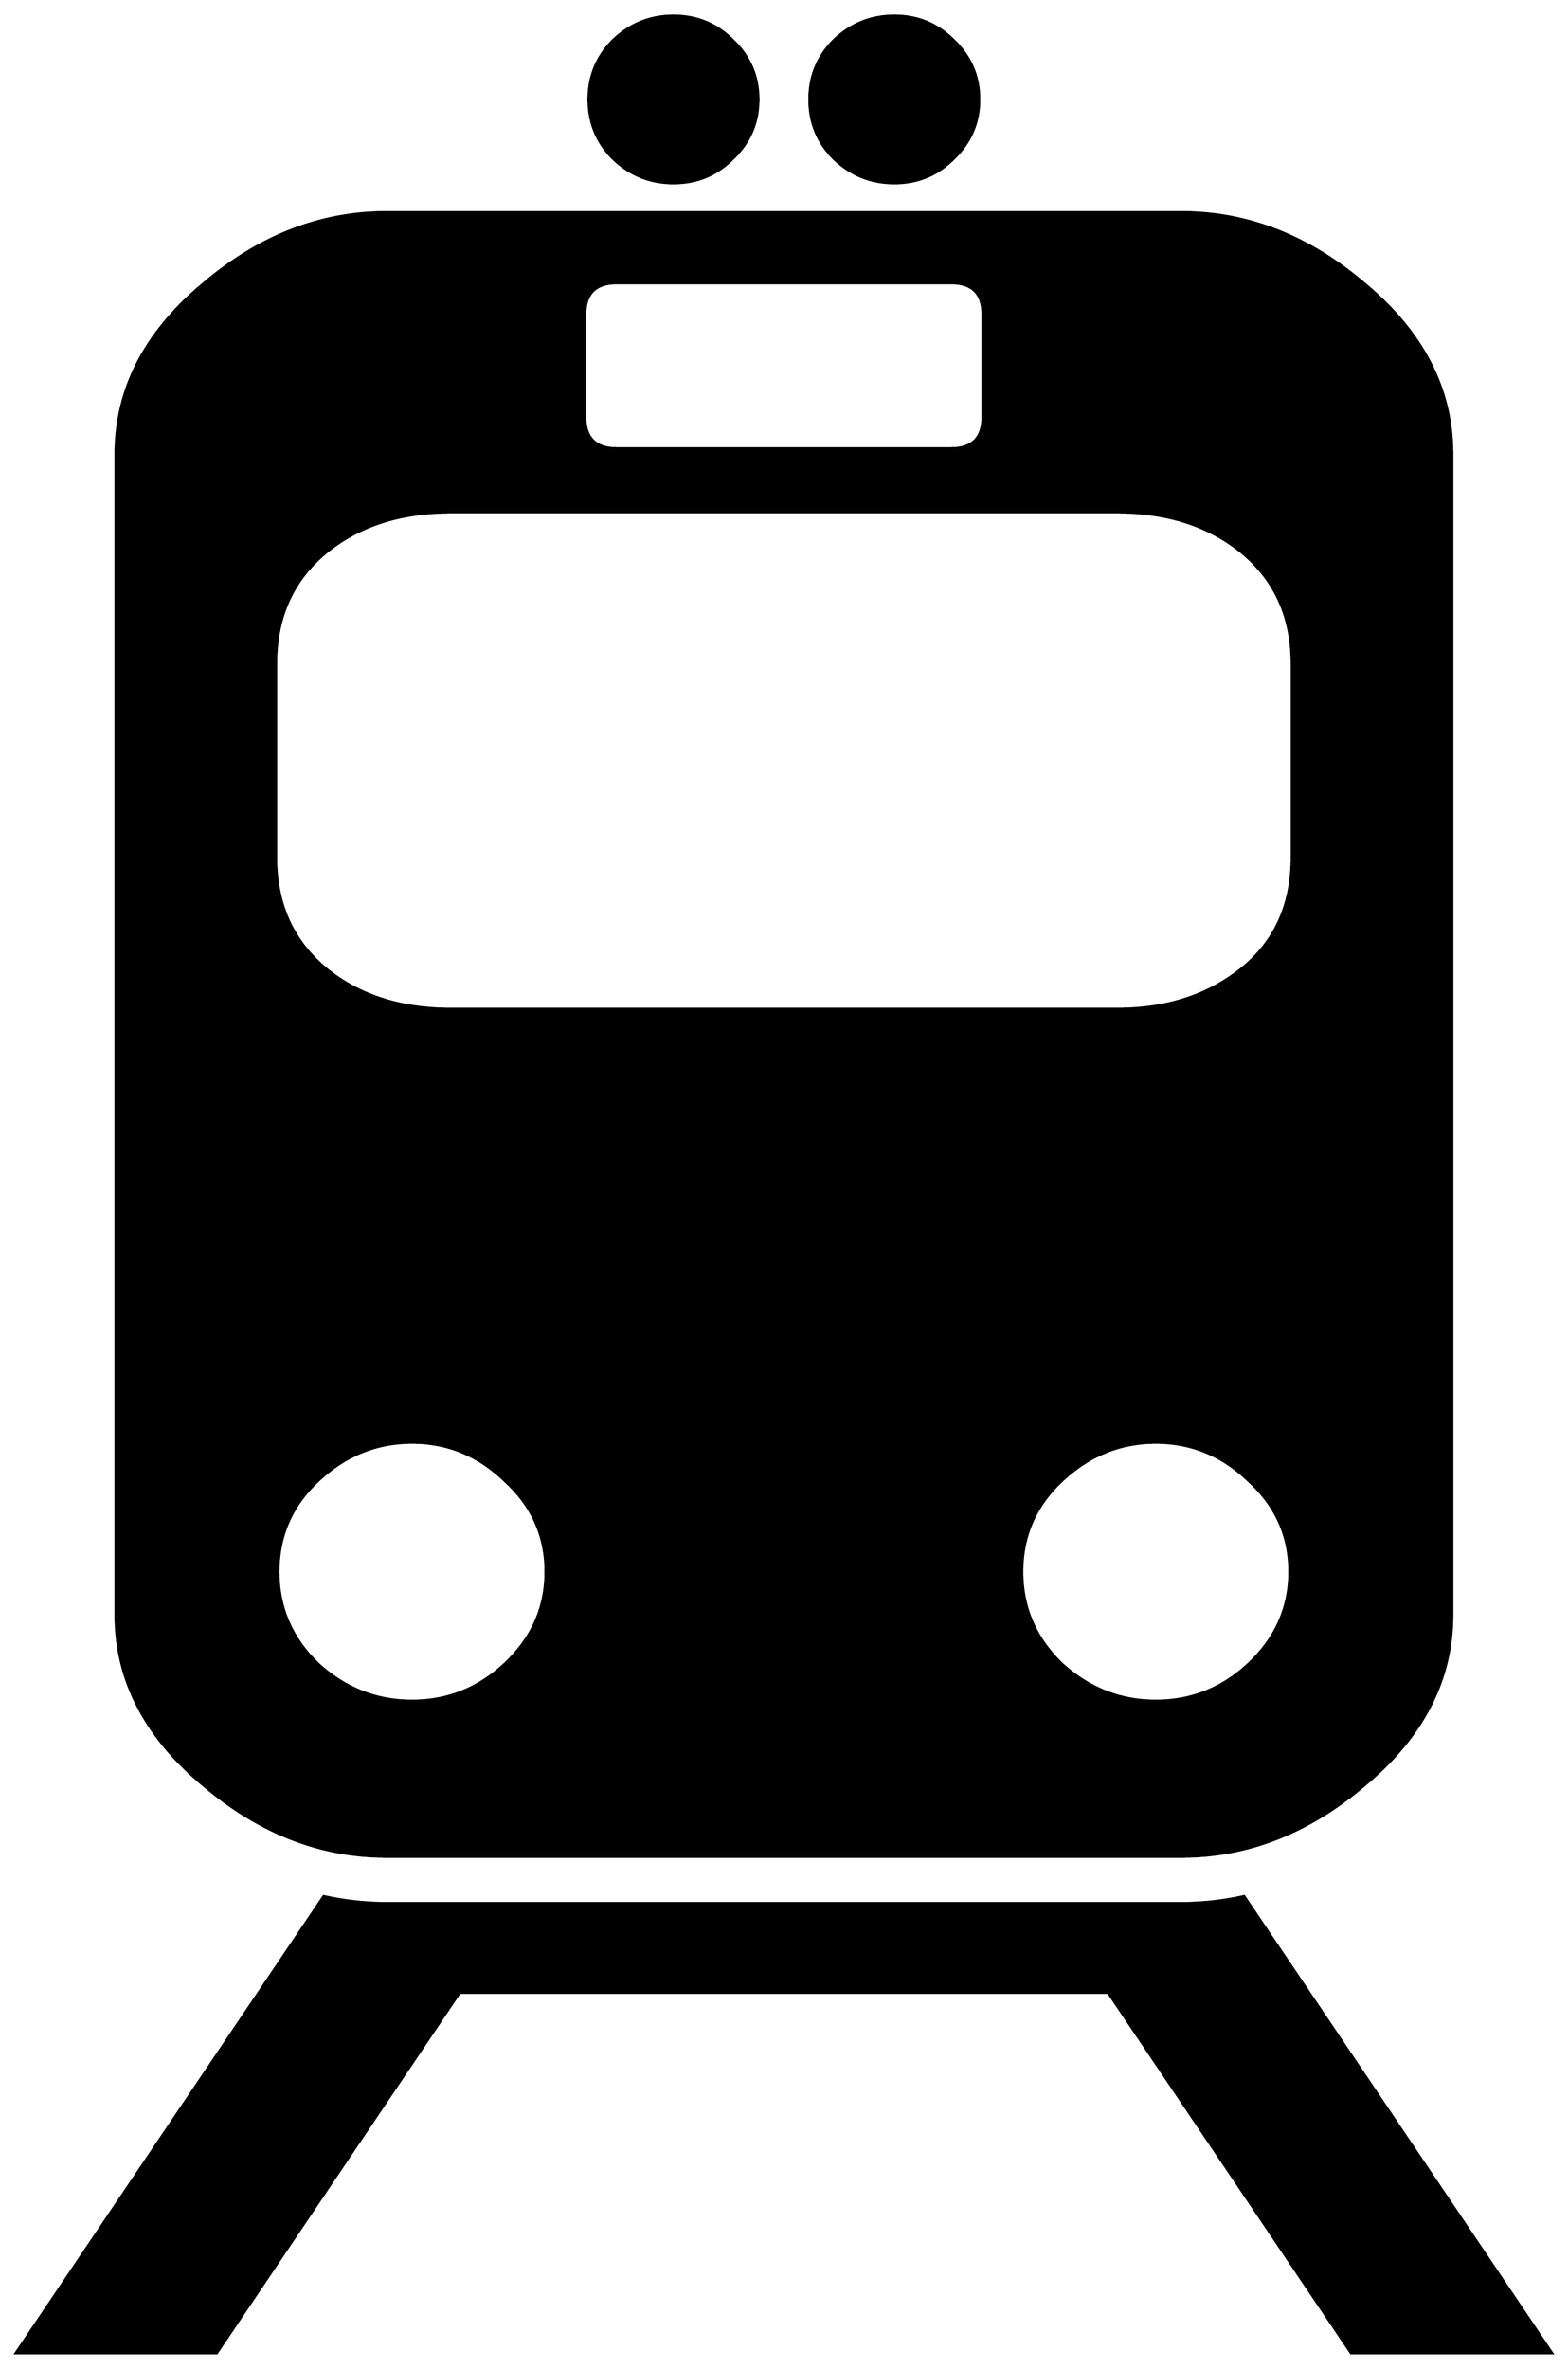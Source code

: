 


\begin{tikzpicture}[y=0.80pt, x=0.80pt, yscale=-1.0, xscale=1.0, inner sep=0pt, outer sep=0pt]
\begin{scope}[shift={(100.0,1720.0)},nonzero rule]
  \path[draw=.,fill=.,line width=1.600pt] (941.0,-1529.0) ..
    controls (941.0,-1509.0) and (933.667,-1492.0) ..
    (919.0,-1478.0) .. controls (905.0,-1464.0) and
    (888.0,-1457.0) .. (868.0,-1457.0) .. controls
    (848.0,-1457.0) and (830.667,-1464.0) .. (816.0,-1478.0) ..
    controls (802.0,-1492.0) and (795.0,-1509.0) ..
    (795.0,-1529.0) .. controls (795.0,-1549.0) and
    (802.0,-1566.0) .. (816.0,-1580.0) .. controls
    (830.667,-1594.0) and (848.0,-1601.0) .. (868.0,-1601.0) ..
    controls (888.0,-1601.0) and (905.0,-1594.0) ..
    (919.0,-1580.0) .. controls (933.667,-1566.0) and
    (941.0,-1549.0) .. (941.0,-1529.0) -- cycle(751.0,-1529.0)
    .. controls (751.0,-1509.0) and (743.667,-1492.0) ..
    (729.0,-1478.0) .. controls (715.0,-1464.0) and
    (698.0,-1457.0) .. (678.0,-1457.0) .. controls
    (658.0,-1457.0) and (640.667,-1464.0) .. (626.0,-1478.0) ..
    controls (612.0,-1492.0) and (605.0,-1509.0) ..
    (605.0,-1529.0) .. controls (605.0,-1549.0) and
    (612.0,-1566.0) .. (626.0,-1580.0) .. controls
    (640.667,-1594.0) and (658.0,-1601.0) .. (678.0,-1601.0) ..
    controls (698.0,-1601.0) and (715.0,-1594.0) ..
    (729.0,-1580.0) .. controls (743.667,-1566.0) and
    (751.0,-1549.0) .. (751.0,-1529.0) -- cycle(1348.0,-226.0)
    .. controls (1348.0,-170.0) and (1322.667,-121.0) ..
    (1272.0,-79.0) .. controls (1224.0,-38.333) and (1171.667,-18.0)
    .. (1115.0,-18.0) -- (431.0,-18.0) .. controls (374.333,-18.0)
    and (322.0,-38.333) .. (274.0,-79.0) .. controls
    (223.333,-121.0) and (198.0,-170.0) .. (198.0,-226.0) --
    (198.0,-1224.0) .. controls (198.0,-1280.0) and
    (223.333,-1329.0) .. (274.0,-1371.0) .. controls
    (322.0,-1411.667) and (374.333,-1432.0) .. (431.0,-1432.0) --
    (1115.0,-1432.0) .. controls (1171.667,-1432.0) and
    (1224.0,-1411.667) .. (1272.0,-1371.0) .. controls
    (1322.667,-1329.0) and (1348.0,-1280.0) .. (1348.0,-1224.0) --
    (1348.0,-226.0) -- cycle(1434.0,409.0) -- (1261.0,409.0) --
    (1052.0,99.0) -- (494.0,99.0) -- (285.0,409.0) --
    (112.0,409.0) -- (377.0,16.0) .. controls (395.0,20.0) and
    (413.0,22.0) .. (431.0,22.0) -- (1115.0,22.0) .. controls
    (1133.0,22.0) and (1151.0,20.0) .. (1169.0,16.0) --
    (1434.0,409.0) -- cycle(944.0,-1256.0) -- (944.0,-1344.0) ..
    controls (944.0,-1362.0) and (935.0,-1371.0) ..
    (917.0,-1371.0) -- (629.0,-1371.0) .. controls
    (611.0,-1371.0) and (602.0,-1362.0) .. (602.0,-1344.0) --
    (602.0,-1256.0) .. controls (602.0,-1238.0) and
    (611.0,-1229.0) .. (629.0,-1229.0) -- (917.0,-1229.0) ..
    controls (935.0,-1229.0) and (944.0,-1238.0) ..
    (944.0,-1256.0) -- cycle(1210.0,-877.0) -- (1210.0,-1044.0)
    .. controls (1210.0,-1084.667) and (1195.0,-1117.0) ..
    (1165.0,-1141.0) .. controls (1137.0,-1163.0) and
    (1102.0,-1174.0) .. (1060.0,-1174.0) -- (486.0,-1174.0) ..
    controls (444.0,-1174.0) and (409.0,-1163.0) ..
    (381.0,-1141.0) .. controls (351.0,-1117.0) and
    (336.0,-1084.667) .. (336.0,-1044.0) -- (336.0,-877.0) ..
    controls (336.0,-836.333) and (351.0,-804.0) .. (381.0,-780.0)
    .. controls (409.0,-758.0) and (444.0,-747.0) ..
    (486.0,-747.0) -- (1060.0,-747.0) .. controls
    (1102.0,-747.0) and (1137.333,-758.333) .. (1166.0,-781.0) ..
    controls (1195.333,-804.333) and (1210.0,-836.333) ..
    (1210.0,-877.0) -- cycle(1208.0,-263.0) .. controls
    (1208.0,-293.667) and (1196.333,-319.667) .. (1173.0,-341.0) ..
    controls (1150.333,-363.0) and (1123.667,-374.0) ..
    (1093.0,-374.0) .. controls (1062.333,-374.0) and
    (1035.333,-363.0) .. (1012.0,-341.0) .. controls
    (989.333,-319.667) and (978.0,-293.667) .. (978.0,-263.0) ..
    controls (978.0,-232.333) and (989.333,-206.0) ..
    (1012.0,-184.0) .. controls (1035.333,-162.667) and
    (1062.333,-152.0) .. (1093.0,-152.0) .. controls
    (1123.667,-152.0) and (1150.333,-162.667) .. (1173.0,-184.0) ..
    controls (1196.333,-206.0) and (1208.0,-232.333) ..
    (1208.0,-263.0) -- cycle(568.0,-263.0) .. controls
    (568.0,-293.667) and (556.333,-319.667) .. (533.0,-341.0) ..
    controls (510.333,-363.0) and (483.667,-374.0) .. (453.0,-374.0)
    .. controls (422.333,-374.0) and (395.333,-363.0) ..
    (372.0,-341.0) .. controls (349.333,-319.667) and (338.0,-293.667)
    .. (338.0,-263.0) .. controls (338.0,-232.333) and
    (349.333,-206.0) .. (372.0,-184.0) .. controls (395.333,-162.667)
    and (422.333,-152.0) .. (453.0,-152.0) .. controls
    (483.667,-152.0) and (510.333,-162.667) .. (533.0,-184.0) ..
    controls (556.333,-206.0) and (568.0,-232.333) .. (568.0,-263.0)
    -- cycle;
\end{scope}

\end{tikzpicture}

